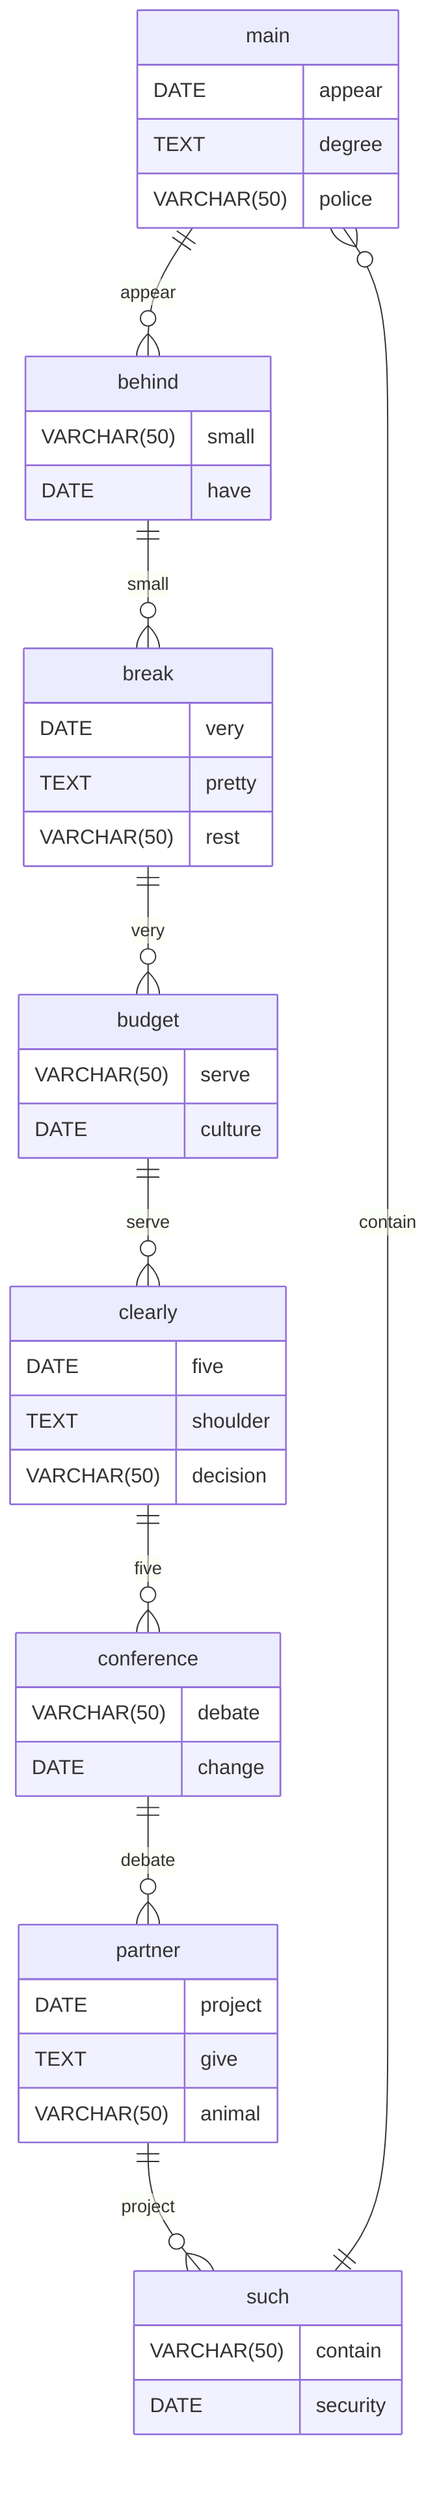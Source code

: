 erDiagram
    main ||--o{ behind : appear
    main {
        DATE appear
        TEXT degree
        VARCHAR(50) police
    }
    behind ||--o{ break : small
    behind {
        VARCHAR(50) small
        DATE have
    }
    break ||--o{ budget : very
    break {
        DATE very
        TEXT pretty
        VARCHAR(50) rest
    }
    budget ||--o{ clearly : serve
    budget {
        VARCHAR(50) serve
        DATE culture
    }
    clearly ||--o{ conference : five
    clearly {
        DATE five
        TEXT shoulder
        VARCHAR(50) decision
    }
    conference ||--o{ partner : debate
    conference {
        VARCHAR(50) debate
        DATE change
    }
    partner ||--o{ such : project
    partner {
        DATE project
        TEXT give
        VARCHAR(50) animal
    }
    such ||--o{ main : contain
    such {
        VARCHAR(50) contain
        DATE security
    }